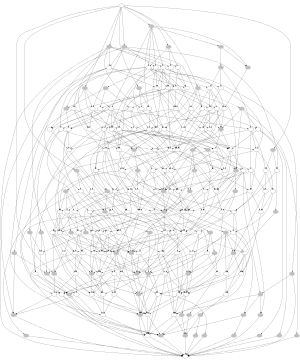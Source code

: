 digraph G {
	ratio="fill";
	size="2,2.5";
	1 [label=""];
	2 [label=""];
	3 [label="" color=gray style=filled];
	4 [label="" color=gray style=filled];
	5 [label=""];
	6 [label="" color=gray style=filled];
	7 [label=""];
	8 [label="" color=gray style=filled];
	9 [label=""];
	10 [label="" color=gray style=filled];
	11 [label=""];
	12 [label=""];
	13 [label=""];
	14 [label="" color=gray style=filled];
	15 [label=""];
	16 [label=""];
	17 [label=""];
	18 [label="" color=gray style=filled];
	19 [label="" color=gray style=filled];
	20 [label="" color=gray style=filled];
	21 [label=""];
	22 [label=""];
	23 [label="" color=gray style=filled];
	24 [label=""];
	25 [label=""];
	26 [label=""];
	27 [label=""];
	28 [label=""];
	29 [label=""];
	30 [label=""];
	31 [label=""];
	32 [label=""];
	33 [label=""];
	34 [label=""];
	35 [label=""];
	36 [label="" color=gray style=filled];
	37 [label="" color=gray style=filled];
	38 [label="" color=gray style=filled];
	39 [label=""];
	40 [label=""];
	41 [label=""];
	42 [label=""];
	43 [label=""];
	44 [label="" color=gray style=filled];
	45 [label=""];
	46 [label=""];
	47 [label=""];
	48 [label=""];
	49 [label=""];
	50 [label=""];
	51 [label=""];
	52 [label=""];
	53 [label="" color=gray style=filled];
	54 [label=""];
	55 [label=""];
	56 [label=""];
	57 [label=""];
	58 [label=""];
	59 [label=""];
	60 [label=""];
	61 [label=""];
	62 [label=""];
	63 [label=""];
	64 [label=""];
	65 [label=""];
	66 [label=""];
	67 [label="" color=gray style=filled];
	68 [label=""];
	69 [label=""];
	70 [label=""];
	71 [label=""];
	72 [label=""];
	73 [label="" color=gray style=filled];
	74 [label=""];
	75 [label=""];
	76 [label=""];
	77 [label=""];
	78 [label=""];
	79 [label="" color=gray style=filled];
	80 [label=""];
	81 [label=""];
	82 [label=""];
	83 [label=""];
	84 [label=""];
	85 [label=""];
	86 [label=""];
	87 [label="" color=gray style=filled];
	88 [label="" color=gray style=filled];
	89 [label=""];
	90 [label="" color=gray style=filled];
	91 [label=""];
	92 [label=""];
	93 [label=""];
	94 [label=""];
	95 [label="" color=gray style=filled];
	96 [label="" color=gray style=filled];
	97 [label="" color=gray style=filled];
	98 [label="" color=gray style=filled];
	99 [label=""];
	100 [label="" color=gray style=filled];
	101 [label="" color=gray style=filled];
	102 [label="" color=gray style=filled];
	103 [label=""];
	104 [label=""];
	105 [label=""];
	106 [label="" color=gray style=filled];
	107 [label=""];
	108 [label=""];
	109 [label=""];
	110 [label="" color=gray style=filled];
	111 [label=""];
	112 [label="" color=gray style=filled];
	113 [label=""];
	114 [label=""];
	115 [label="" color=gray style=filled];
	116 [label=""];
	117 [label=""];
	118 [label=""];
	119 [label="" color=gray style=filled];
	120 [label="" color=gray style=filled];
	121 [label=""];
	122 [label="" color=gray style=filled];
	123 [label=""];
	124 [label=""];
	125 [label=""];
	126 [label=""];
	127 [label="" color=gray style=filled];
	128 [label=""];
	129 [label="" color=gray style=filled];
	130 [label=""];
	131 [label=""];
	132 [label=""];
	133 [label="" color=gray style=filled];
	134 [label="" color=gray style=filled];
	135 [label=""];
	136 [label="" color=gray style=filled];
	137 [label="" color=gray style=filled];
	138 [label=""];
	139 [label=""];
	140 [label=""];
	141 [label=""];
	142 [label=""];
	143 [label=""];
	144 [label=""];
	145 [label="" color=gray style=filled];
	146 [label=""];
	147 [label=""];
	148 [label="" color=gray style=filled];
	149 [label="" color=gray style=filled];
	150 [label="" color=gray style=filled];
	151 [label="" color=gray style=filled];
	152 [label=""];
	153 [label="" color=gray style=filled];
	154 [label="" color=gray style=filled];
	155 [label=""];
	156 [label=""];
	157 [label=""];
	158 [label="" color=gray style=filled];
	159 [label=""];
	160 [label=""];
	161 [label=""];
	162 [label=""];
	163 [label="" color=gray style=filled];
	164 [label=""];
	165 [label=""];
	166 [label="" color=gray style=filled];
	167 [label="" color=gray style=filled];
	168 [label="" color=gray style=filled];
	169 [label="" color=gray style=filled];
	170 [label="" color=gray style=filled];
	171 [label=""];
	172 [label=""];
	173 [label=""];
	174 [label=""];
	175 [label=""];
	176 [label=""];
	177 [label=""];
	178 [label=""];
	179 [label=""];
	180 [label=""];
	181 [label="" color=gray style=filled];
	182 [label="" color=gray style=filled];
	183 [label="" color=gray style=filled];
	184 [label="" color=gray style=filled];
	185 [label=""];
	186 [label=""];
	187 [label=""];
	188 [label=""];
	189 [label=""];
	190 [label=""];
	191 [label=""];
	192 [label=""];
	193 [label="" color=gray style=filled];
	194 [label="" color=gray style=filled];
	195 [label="" color=gray style=filled];
	196 [label=""];
	197 [label="" color=gray style=filled];
	198 [label=""];
	199 [label="" color=gray style=filled];
	200 [label=""];
	201 [label=""];
	202 [label=""];
	203 [label="" color=gray style=filled];
	204 [label="" color=gray style=filled];
	205 [label="" color=gray style=filled];
	206 [label="" color=gray style=filled];
	2 -> 79;
	2 -> 18;
	2 -> 10;
	2 -> 6;
	2 -> 14;
	2 -> 44;
	2 -> 53;
	3 -> 15;
	3 -> 54;
	3 -> 80;
	5 -> 1;
	3 -> 5;
	3 -> 194;
	2 -> 3;
	2 -> 4;
	3 -> 22;
	3 -> 11;
	3 -> 7;
	4 -> 12;
	4 -> 16;
	4 -> 30;
	4 -> 45;
	5 -> 13;
	5 -> 17;
	5 -> 32;
	87 -> 1;
	119 -> 1;
	120 -> 119;
	120 -> 149;
	18 -> 20;
	148 -> 1;
	79 -> 80;
	79 -> 151;
	80 -> 148;
	80 -> 152;
	149 -> 1;
	194 -> 1;
	2 -> 195;
	4 -> 5;
	4 -> 198;
	5 -> 201;
	21 -> 25;
	21 -> 60;
	21 -> 106;
	18 -> 21;
	18 -> 22;
	18 -> 55;
	18 -> 30;
	20 -> 27;
	21 -> 27;
	21 -> 34;
	25 -> 63;
	25 -> 107;
	22 -> 25;
	22 -> 57;
	22 -> 169;
	22 -> 32;
	25 -> 29;
	25 -> 39;
	27 -> 60;
	27 -> 29;
	27 -> 36;
	60 -> 61;
	61 -> 64;
	61 -> 81;
	61 -> 100;
	61 -> 127;
	56 -> 61;
	151 -> 152;
	151 -> 157;
	151 -> 172;
	60 -> 127;
	127 -> 151;
	127 -> 128;
	127 -> 134;
	127 -> 173;
	29 -> 63;
	29 -> 41;
	63 -> 64;
	64 -> 104;
	152 -> 160;
	152 -> 175;
	64 -> 128;
	58 -> 64;
	79 -> 81;
	81 -> 151;
	100 -> 104;
	100 -> 173;
	104 -> 176;
	128 -> 152;
	128 -> 141;
	128 -> 176;
	58 -> 128;
	8 -> 36;
	6 -> 31;
	172 -> 197;
	173 -> 179;
	195 -> 196;
	195 -> 199;
	10 -> 56;
	10 -> 11;
	172 -> 195;
	172 -> 175;
	172 -> 198;
	60 -> 173;
	60 -> 63;
	60 -> 133;
	55 -> 60;
	55 -> 56;
	55 -> 57;
	55 -> 66;
	173 -> 172;
	173 -> 176;
	173 -> 181;
	56 -> 173;
	56 -> 58;
	56 -> 135;
	102 -> 194;
	11 -> 102;
	11 -> 58;
	175 -> 196;
	175 -> 200;
	63 -> 176;
	63 -> 140;
	57 -> 63;
	57 -> 58;
	57 -> 69;
	176 -> 175;
	176 -> 186;
	58 -> 176;
	58 -> 142;
	196 -> 194;
	196 -> 202;
	106 -> 107;
	106 -> 111;
	107 -> 116;
	8 -> 133;
	8 -> 9;
	8 -> 204;
	6 -> 8;
	6 -> 66;
	6 -> 7;
	9 -> 166;
	10 -> 12;
	10 -> 46;
	11 -> 13;
	11 -> 48;
	12 -> 13;
	12 -> 65;
	13 -> 68;
	14 -> 15;
	14 -> 16;
	14 -> 21;
	15 -> 17;
	15 -> 25;
	16 -> 17;
	16 -> 34;
	17 -> 39;
	18 -> 19;
	18 -> 46;
	19 -> 20;
	19 -> 23;
	21 -> 26;
	21 -> 47;
	21 -> 88;
	22 -> 24;
	22 -> 48;
	23 -> 24;
	23 -> 26;
	23 -> 49;
	24 -> 28;
	24 -> 50;
	25 -> 28;
	25 -> 89;
	26 -> 59;
	26 -> 27;
	26 -> 28;
	26 -> 35;
	34 -> 91;
	59 -> 61;
	59 -> 62;
	59 -> 71;
	46 -> 59;
	46 -> 56;
	46 -> 48;
	46 -> 65;
	60 -> 72;
	61 -> 73;
	56 -> 67;
	28 -> 62;
	28 -> 29;
	28 -> 40;
	62 -> 64;
	62 -> 75;
	48 -> 62;
	48 -> 58;
	48 -> 68;
	63 -> 76;
	64 -> 77;
	64 -> 82;
	58 -> 70;
	34 -> 35;
	30 -> 65;
	30 -> 31;
	35 -> 71;
	35 -> 36;
	35 -> 40;
	71 -> 73;
	71 -> 75;
	71 -> 131;
	65 -> 71;
	65 -> 67;
	65 -> 68;
	65 -> 132;
	36 -> 37;
	36 -> 72;
	36 -> 41;
	31 -> 36;
	31 -> 66;
	31 -> 33;
	37 -> 38;
	39 -> 93;
	37 -> 73;
	66 -> 67;
	37 -> 134;
	37 -> 42;
	38 -> 43;
	38 -> 73;
	38 -> 90;
	42 -> 43;
	43 -> 77;
	43 -> 92;
	44 -> 45;
	44 -> 51;
	45 -> 74;
	45 -> 145;
	47 -> 59;
	47 -> 95;
	47 -> 96;
	46 -> 47;
	46 -> 49;
	46 -> 97;
	46 -> 122;
	49 -> 50;
	49 -> 51;
	49 -> 59;
	49 -> 121;
	50 -> 52;
	50 -> 62;
	50 -> 124;
	48 -> 50;
	48 -> 125;
	51 -> 52;
	51 -> 74;
	51 -> 123;
	52 -> 78;
	52 -> 126;
	53 -> 54;
	53 -> 55;
	54 -> 57;
	72 -> 73;
	72 -> 76;
	72 -> 133;
	66 -> 72;
	157 -> 164;
	157 -> 160;
	157 -> 197;
	133 -> 134;
	197 -> 198;
	197 -> 200;
	199 -> 1;
	198 -> 199;
	198 -> 201;
	34 -> 133;
	34 -> 111;
	34 -> 39;
	30 -> 34;
	30 -> 66;
	30 -> 32;
	133 -> 181;
	133 -> 183;
	133 -> 140;
	66 -> 135;
	66 -> 69;
	67 -> 129;
	73 -> 74;
	73 -> 77;
	73 -> 83;
	73 -> 109;
	73 -> 134;
	67 -> 73;
	67 -> 70;
	74 -> 78;
	74 -> 84;
	74 -> 136;
	39 -> 40;
	32 -> 68;
	40 -> 75;
	40 -> 41;
	75 -> 77;
	75 -> 138;
	68 -> 75;
	68 -> 70;
	68 -> 139;
	41 -> 76;
	42 -> 77;
	42 -> 170;
	76 -> 77;
	76 -> 140;
	69 -> 76;
	69 -> 70;
	70 -> 130;
	77 -> 78;
	77 -> 85;
	77 -> 114;
	77 -> 141;
	70 -> 77;
	70 -> 118;
	78 -> 86;
	78 -> 143;
	80 -> 82;
	81 -> 82;
	81 -> 83;
	81 -> 99;
	82 -> 85;
	82 -> 103;
	82 -> 152;
	83 -> 84;
	83 -> 85;
	83 -> 108;
	83 -> 157;
	84 -> 86;
	84 -> 110;
	84 -> 158;
	85 -> 86;
	85 -> 113;
	85 -> 160;
	86 -> 115;
	86 -> 161;
	87 -> 167;
	88 -> 89;
	88 -> 91;
	88 -> 106;
	89 -> 93;
	89 -> 107;
	90 -> 92;
	90 -> 110;
	91 -> 90;
	91 -> 93;
	91 -> 111;
	92 -> 115;
	92 -> 168;
	93 -> 92;
	93 -> 116;
	94 -> 87;
	95 -> 94;
	95 -> 98;
	96 -> 94;
	96 -> 110;
	97 -> 94;
	97 -> 118;
	98 -> 87;
	98 -> 171;
	99 -> 101;
	99 -> 103;
	99 -> 108;
	99 -> 172;
	100 -> 99;
	100 -> 109;
	101 -> 105;
	101 -> 110;
	101 -> 174;
	102 -> 98;
	103 -> 105;
	103 -> 113;
	103 -> 175;
	104 -> 103;
	104 -> 114;
	105 -> 98;
	105 -> 115;
	105 -> 177;
	108 -> 110;
	108 -> 113;
	108 -> 178;
	109 -> 108;
	109 -> 112;
	109 -> 114;
	109 -> 179;
	110 -> 115;
	110 -> 182;
	111 -> 110;
	112 -> 110;
	112 -> 117;
	112 -> 184;
	113 -> 115;
	113 -> 185;
	114 -> 113;
	114 -> 117;
	114 -> 186;
	115 -> 87;
	115 -> 189;
	116 -> 115;
	117 -> 115;
	117 -> 191;
	118 -> 87;
	118 -> 192;
	121 -> 123;
	121 -> 124;
	121 -> 131;
	122 -> 121;
	122 -> 125;
	122 -> 132;
	123 -> 126;
	123 -> 136;
	124 -> 126;
	124 -> 138;
	125 -> 124;
	125 -> 139;
	126 -> 143;
	129 -> 130;
	129 -> 135;
	129 -> 154;
	130 -> 142;
	130 -> 156;
	131 -> 134;
	131 -> 138;
	132 -> 131;
	132 -> 135;
	132 -> 139;
	134 -> 157;
	134 -> 137;
	134 -> 141;
	134 -> 179;
	135 -> 134;
	179 -> 197;
	179 -> 181;
	179 -> 186;
	135 -> 179;
	181 -> 198;
	181 -> 184;
	181 -> 188;
	135 -> 181;
	135 -> 159;
	135 -> 142;
	146 -> 147;
	146 -> 164;
	137 -> 146;
	164 -> 165;
	164 -> 199;
	137 -> 164;
	137 -> 144;
	137 -> 184;
	9 -> 41;
	7 -> 33;
	32 -> 33;
	33 -> 69;
	159 -> 164;
	160 -> 165;
	199 -> 202;
	111 -> 199;
	111 -> 116;
	159 -> 162;
	160 -> 200;
	183 -> 184;
	183 -> 190;
	184 -> 199;
	184 -> 191;
	159 -> 199;
	159 -> 192;
	169 -> 1;
	200 -> 201;
	201 -> 202;
	9 -> 205;
	7 -> 9;
	7 -> 69;
	39 -> 41;
	39 -> 116;
	32 -> 39;
	32 -> 69;
	41 -> 42;
	41 -> 140;
	33 -> 41;
	42 -> 141;
	42 -> 203;
	136 -> 143;
	136 -> 146;
	136 -> 158;
	137 -> 136;
	138 -> 141;
	139 -> 138;
	139 -> 142;
	140 -> 141;
	142 -> 162;
	140 -> 190;
	69 -> 140;
	69 -> 142;
	141 -> 160;
	141 -> 144;
	141 -> 186;
	142 -> 141;
	143 -> 147;
	143 -> 161;
	144 -> 143;
	145 -> 146;
	147 -> 120;
	147 -> 165;
	144 -> 147;
	150 -> 149;
	150 -> 167;
	153 -> 155;
	153 -> 158;
	154 -> 153;
	154 -> 156;
	154 -> 159;
	155 -> 161;
	155 -> 163;
	156 -> 155;
	156 -> 162;
	157 -> 158;
	157 -> 178;
	158 -> 161;
	158 -> 164;
	158 -> 182;
	159 -> 158;
	160 -> 161;
	160 -> 185;
	161 -> 150;
	161 -> 165;
	161 -> 189;
	162 -> 161;
	163 -> 149;
	165 -> 149;
	165 -> 202;
	144 -> 165;
	144 -> 191;
	162 -> 165;
	166 -> 1;
	167 -> 1;
	168 -> 167;
	168 -> 193;
	170 -> 168;
	171 -> 167;
	171 -> 194;
	172 -> 174;
	172 -> 178;
	174 -> 177;
	174 -> 182;
	174 -> 195;
	175 -> 177;
	175 -> 185;
	177 -> 171;
	177 -> 189;
	177 -> 196;
	178 -> 180;
	178 -> 185;
	178 -> 197;
	179 -> 178;
	180 -> 182;
	180 -> 187;
	180 -> 198;
	181 -> 180;
	182 -> 189;
	182 -> 199;
	184 -> 182;
	169 -> 170;
	185 -> 187;
	185 -> 200;
	186 -> 185;
	187 -> 189;
	187 -> 201;
	188 -> 187;
	170 -> 203;
	186 -> 188;
	142 -> 186;
	188 -> 191;
	142 -> 188;
	142 -> 192;
	202 -> 1;
	190 -> 191;
	116 -> 202;
	191 -> 202;
	162 -> 202;
	162 -> 192;
	189 -> 167;
	189 -> 202;
	191 -> 189;
	191 -> 206;
	170 -> 167;
	192 -> 167;
	193 -> 1;
	203 -> 1;
	204 -> 1;
	205 -> 1;
	206 -> 1;
	192 -> 1;
}
